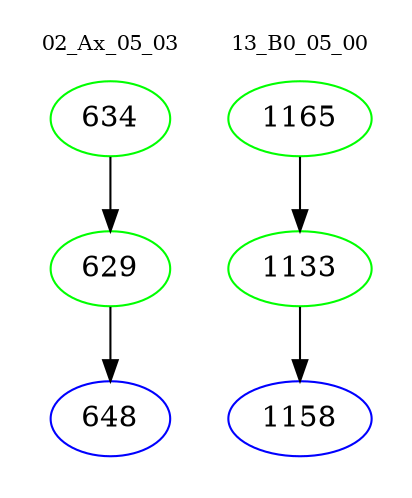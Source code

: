 digraph{
subgraph cluster_0 {
color = white
label = "02_Ax_05_03";
fontsize=10;
T0_634 [label="634", color="green"]
T0_634 -> T0_629 [color="black"]
T0_629 [label="629", color="green"]
T0_629 -> T0_648 [color="black"]
T0_648 [label="648", color="blue"]
}
subgraph cluster_1 {
color = white
label = "13_B0_05_00";
fontsize=10;
T1_1165 [label="1165", color="green"]
T1_1165 -> T1_1133 [color="black"]
T1_1133 [label="1133", color="green"]
T1_1133 -> T1_1158 [color="black"]
T1_1158 [label="1158", color="blue"]
}
}
